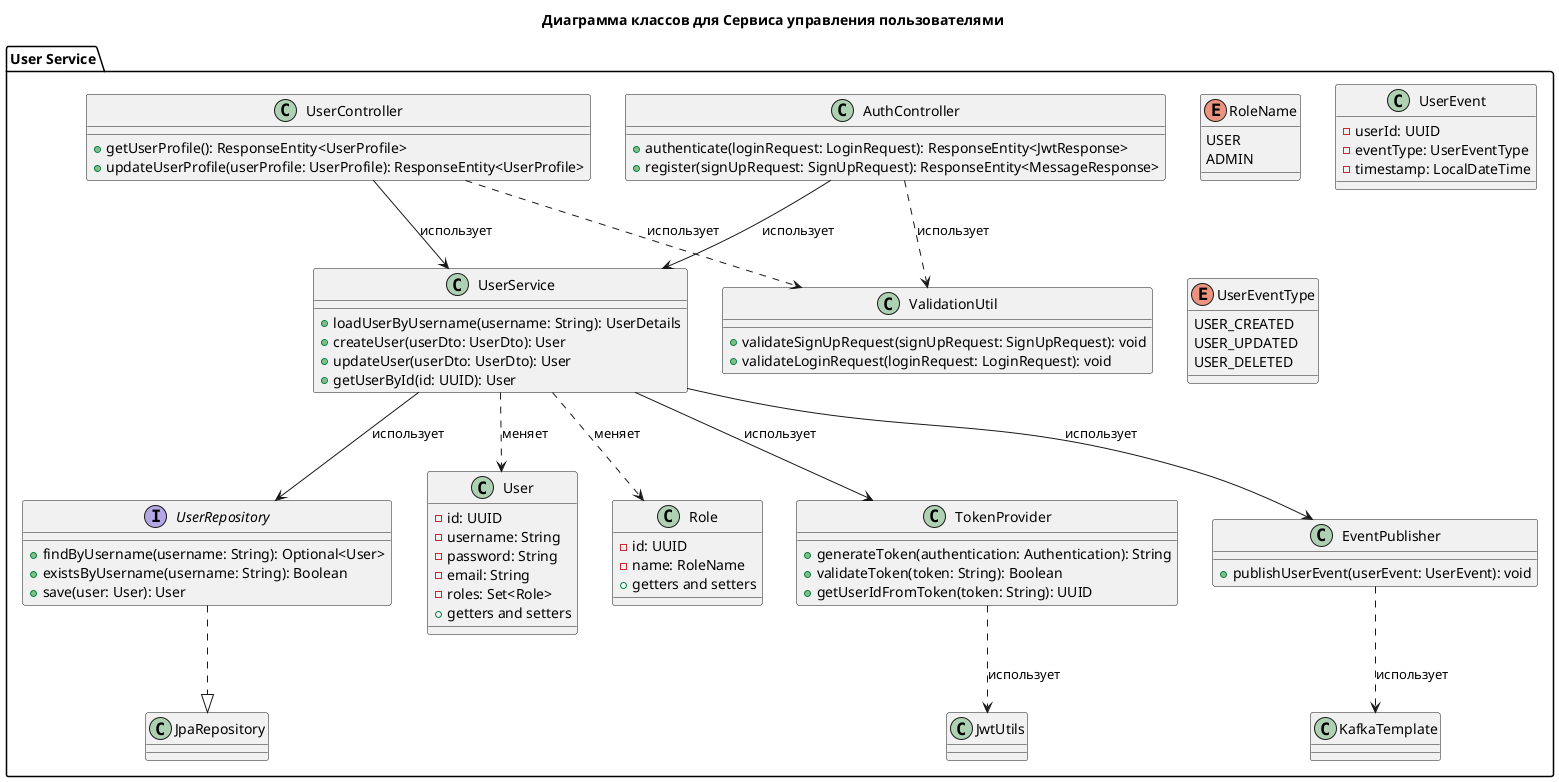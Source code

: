 @startuml

title Диаграмма классов для Сервиса управления пользователями

package "User Service" {

    class AuthController {
        + authenticate(loginRequest: LoginRequest): ResponseEntity<JwtResponse>
        + register(signUpRequest: SignUpRequest): ResponseEntity<MessageResponse>
    }

    class UserController {
        + getUserProfile(): ResponseEntity<UserProfile>
        + updateUserProfile(userProfile: UserProfile): ResponseEntity<UserProfile>
    }

    class UserService {
        + loadUserByUsername(username: String): UserDetails
        + createUser(userDto: UserDto): User
        + updateUser(userDto: UserDto): User
        + getUserById(id: UUID): User
    }

    interface UserRepository {
        + findByUsername(username: String): Optional<User>
        + existsByUsername(username: String): Boolean
        + save(user: User): User
    }

    class User {
        - id: UUID
        - username: String
        - password: String
        - email: String
        - roles: Set<Role>
        + getters and setters
    }

    class Role {
        - id: UUID
        - name: RoleName
        + getters and setters
    }

    enum RoleName {
        USER
        ADMIN
    }

    class TokenProvider {
        + generateToken(authentication: Authentication): String
        + validateToken(token: String): Boolean
        + getUserIdFromToken(token: String): UUID
    }

    class EventPublisher {
        + publishUserEvent(userEvent: UserEvent): void
    }

    class ValidationUtil {
        + validateSignUpRequest(signUpRequest: SignUpRequest): void
        + validateLoginRequest(loginRequest: LoginRequest): void
    }

    class UserEvent {
        - userId: UUID
        - eventType: UserEventType
        - timestamp: LocalDateTime
    }

    enum UserEventType {
        USER_CREATED
        USER_UPDATED
        USER_DELETED
    }

    ' Взаимосвязи между объектами
    AuthController --> UserService : использует
    UserController --> UserService : использует
    UserService --> UserRepository : использует
    UserService --> TokenProvider : использует
    UserService --> EventPublisher : использует
    AuthController ..> ValidationUtil : использует
    UserController ..> ValidationUtil : использует
    UserRepository ..|> JpaRepository
    UserService ..> User : меняет
    UserService ..> Role : меняет
    EventPublisher ..> KafkaTemplate : использует
    TokenProvider ..> JwtUtils : использует

    class KafkaTemplate
    class JwtUtils

}

@enduml